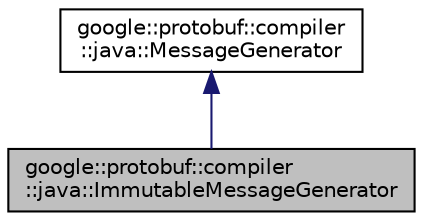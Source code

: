 digraph "google::protobuf::compiler::java::ImmutableMessageGenerator"
{
 // LATEX_PDF_SIZE
  edge [fontname="Helvetica",fontsize="10",labelfontname="Helvetica",labelfontsize="10"];
  node [fontname="Helvetica",fontsize="10",shape=record];
  Node1 [label="google::protobuf::compiler\l::java::ImmutableMessageGenerator",height=0.2,width=0.4,color="black", fillcolor="grey75", style="filled", fontcolor="black",tooltip=" "];
  Node2 -> Node1 [dir="back",color="midnightblue",fontsize="10",style="solid",fontname="Helvetica"];
  Node2 [label="google::protobuf::compiler\l::java::MessageGenerator",height=0.2,width=0.4,color="black", fillcolor="white", style="filled",URL="$classgoogle_1_1protobuf_1_1compiler_1_1java_1_1MessageGenerator.html",tooltip=" "];
}
